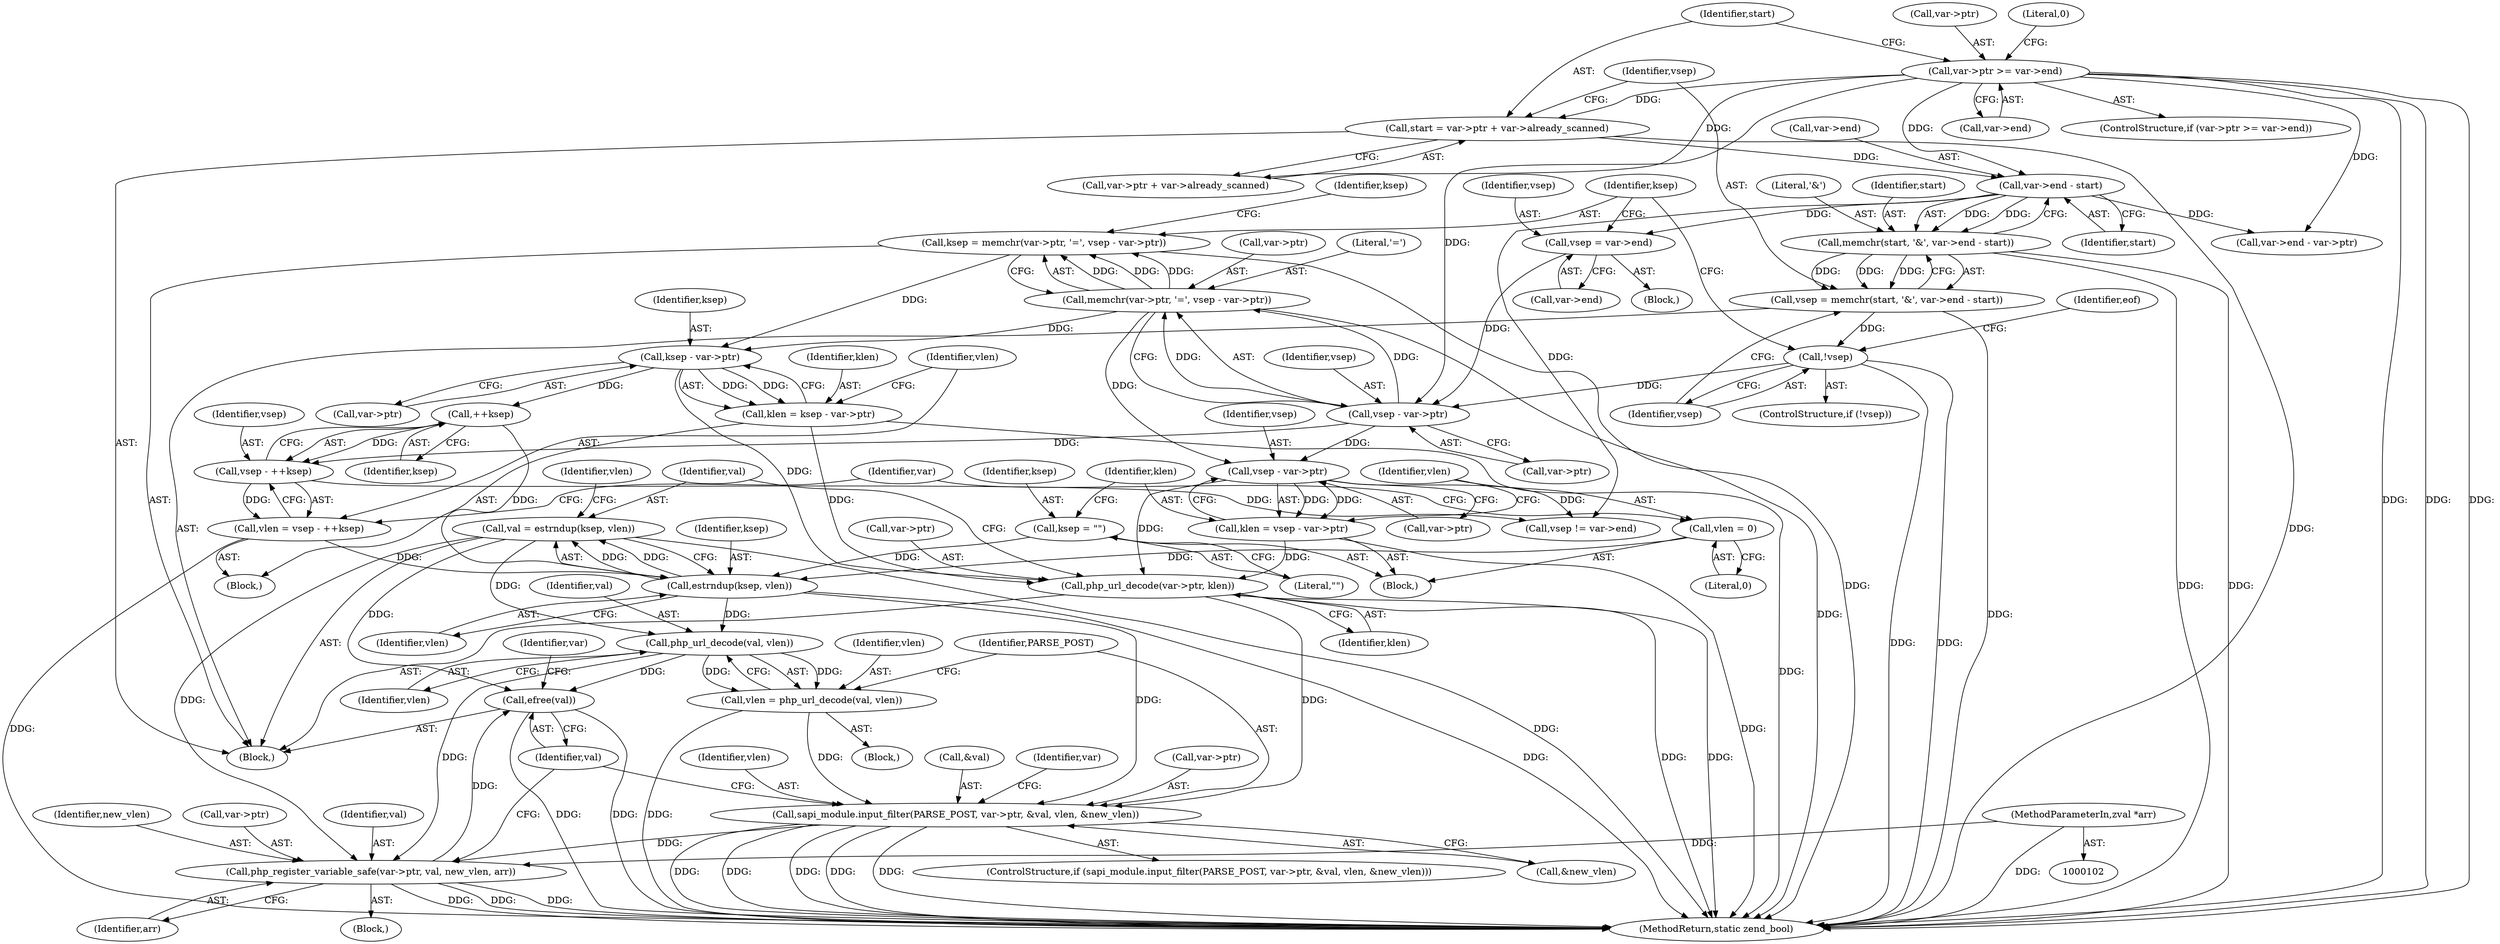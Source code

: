 digraph "0_php-src_a15bffd105ac28fd0dd9b596632dbf035238fda3@API" {
"1000256" [label="(Call,efree(val))"];
"1000224" [label="(Call,val = estrndup(ksep, vlen))"];
"1000226" [label="(Call,estrndup(ksep, vlen))"];
"1000202" [label="(Call,++ksep)"];
"1000193" [label="(Call,ksep - var->ptr)"];
"1000172" [label="(Call,ksep = memchr(var->ptr, '=', vsep - var->ptr))"];
"1000174" [label="(Call,memchr(var->ptr, '=', vsep - var->ptr))"];
"1000179" [label="(Call,vsep - var->ptr)"];
"1000167" [label="(Call,vsep = var->end)"];
"1000139" [label="(Call,var->end - start)"];
"1000115" [label="(Call,var->ptr >= var->end)"];
"1000125" [label="(Call,start = var->ptr + var->already_scanned)"];
"1000145" [label="(Call,!vsep)"];
"1000134" [label="(Call,vsep = memchr(start, '&', var->end - start))"];
"1000136" [label="(Call,memchr(start, '&', var->end - start))"];
"1000206" [label="(Call,ksep = \"\")"];
"1000216" [label="(Call,vlen = 0)"];
"1000198" [label="(Call,vlen = vsep - ++ksep)"];
"1000200" [label="(Call,vsep - ++ksep)"];
"1000249" [label="(Call,php_register_variable_safe(var->ptr, val, new_vlen, arr))"];
"1000238" [label="(Call,sapi_module.input_filter(PARSE_POST, var->ptr, &val, vlen, &new_vlen))"];
"1000219" [label="(Call,php_url_decode(var->ptr, klen))"];
"1000211" [label="(Call,vsep - var->ptr)"];
"1000209" [label="(Call,klen = vsep - var->ptr)"];
"1000191" [label="(Call,klen = ksep - var->ptr)"];
"1000232" [label="(Call,vlen = php_url_decode(val, vlen))"];
"1000234" [label="(Call,php_url_decode(val, vlen))"];
"1000103" [label="(MethodParameterIn,zval *arr)"];
"1000227" [label="(Identifier,ksep)"];
"1000193" [label="(Call,ksep - var->ptr)"];
"1000202" [label="(Call,++ksep)"];
"1000156" [label="(Call,var->end - var->ptr)"];
"1000233" [label="(Identifier,vlen)"];
"1000254" [label="(Identifier,new_vlen)"];
"1000243" [label="(Call,&val)"];
"1000194" [label="(Identifier,ksep)"];
"1000210" [label="(Identifier,klen)"];
"1000218" [label="(Literal,0)"];
"1000223" [label="(Identifier,klen)"];
"1000212" [label="(Identifier,vsep)"];
"1000139" [label="(Call,var->end - start)"];
"1000255" [label="(Identifier,arr)"];
"1000186" [label="(Block,)"];
"1000260" [label="(Identifier,var)"];
"1000221" [label="(Identifier,var)"];
"1000200" [label="(Call,vsep - ++ksep)"];
"1000106" [label="(Block,)"];
"1000138" [label="(Literal,'&')"];
"1000225" [label="(Identifier,val)"];
"1000140" [label="(Call,var->end)"];
"1000172" [label="(Call,ksep = memchr(var->ptr, '=', vsep - var->ptr))"];
"1000103" [label="(MethodParameterIn,zval *arr)"];
"1000203" [label="(Identifier,ksep)"];
"1000251" [label="(Identifier,var)"];
"1000168" [label="(Identifier,vsep)"];
"1000181" [label="(Call,var->ptr)"];
"1000217" [label="(Identifier,vlen)"];
"1000248" [label="(Block,)"];
"1000174" [label="(Call,memchr(var->ptr, '=', vsep - var->ptr))"];
"1000137" [label="(Identifier,start)"];
"1000234" [label="(Call,php_url_decode(val, vlen))"];
"1000124" [label="(Literal,0)"];
"1000146" [label="(Identifier,vsep)"];
"1000198" [label="(Call,vlen = vsep - ++ksep)"];
"1000213" [label="(Call,var->ptr)"];
"1000224" [label="(Call,val = estrndup(ksep, vlen))"];
"1000127" [label="(Call,var->ptr + var->already_scanned)"];
"1000175" [label="(Call,var->ptr)"];
"1000178" [label="(Literal,'=')"];
"1000228" [label="(Identifier,vlen)"];
"1000143" [label="(Identifier,start)"];
"1000115" [label="(Call,var->ptr >= var->end)"];
"1000166" [label="(Block,)"];
"1000173" [label="(Identifier,ksep)"];
"1000134" [label="(Call,vsep = memchr(start, '&', var->end - start))"];
"1000169" [label="(Call,var->end)"];
"1000240" [label="(Call,var->ptr)"];
"1000236" [label="(Identifier,vlen)"];
"1000235" [label="(Identifier,val)"];
"1000144" [label="(ControlStructure,if (!vsep))"];
"1000150" [label="(Identifier,eof)"];
"1000126" [label="(Identifier,start)"];
"1000219" [label="(Call,php_url_decode(var->ptr, klen))"];
"1000192" [label="(Identifier,klen)"];
"1000195" [label="(Call,var->ptr)"];
"1000231" [label="(Block,)"];
"1000257" [label="(Identifier,val)"];
"1000245" [label="(Identifier,vlen)"];
"1000249" [label="(Call,php_register_variable_safe(var->ptr, val, new_vlen, arr))"];
"1000179" [label="(Call,vsep - var->ptr)"];
"1000256" [label="(Call,efree(val))"];
"1000226" [label="(Call,estrndup(ksep, vlen))"];
"1000237" [label="(ControlStructure,if (sapi_module.input_filter(PARSE_POST, var->ptr, &val, vlen, &new_vlen)))"];
"1000209" [label="(Call,klen = vsep - var->ptr)"];
"1000246" [label="(Call,&new_vlen)"];
"1000206" [label="(Call,ksep = \"\")"];
"1000145" [label="(Call,!vsep)"];
"1000135" [label="(Identifier,vsep)"];
"1000205" [label="(Block,)"];
"1000207" [label="(Identifier,ksep)"];
"1000185" [label="(Identifier,ksep)"];
"1000238" [label="(Call,sapi_module.input_filter(PARSE_POST, var->ptr, &val, vlen, &new_vlen))"];
"1000250" [label="(Call,var->ptr)"];
"1000211" [label="(Call,vsep - var->ptr)"];
"1000201" [label="(Identifier,vsep)"];
"1000253" [label="(Identifier,val)"];
"1000167" [label="(Call,vsep = var->end)"];
"1000208" [label="(Literal,\"\")"];
"1000180" [label="(Identifier,vsep)"];
"1000276" [label="(MethodReturn,static zend_bool)"];
"1000232" [label="(Call,vlen = php_url_decode(val, vlen))"];
"1000119" [label="(Call,var->end)"];
"1000216" [label="(Call,vlen = 0)"];
"1000125" [label="(Call,start = var->ptr + var->already_scanned)"];
"1000114" [label="(ControlStructure,if (var->ptr >= var->end))"];
"1000264" [label="(Call,vsep != var->end)"];
"1000136" [label="(Call,memchr(start, '&', var->end - start))"];
"1000191" [label="(Call,klen = ksep - var->ptr)"];
"1000116" [label="(Call,var->ptr)"];
"1000220" [label="(Call,var->ptr)"];
"1000199" [label="(Identifier,vlen)"];
"1000230" [label="(Identifier,vlen)"];
"1000239" [label="(Identifier,PARSE_POST)"];
"1000256" -> "1000106"  [label="AST: "];
"1000256" -> "1000257"  [label="CFG: "];
"1000257" -> "1000256"  [label="AST: "];
"1000260" -> "1000256"  [label="CFG: "];
"1000256" -> "1000276"  [label="DDG: "];
"1000256" -> "1000276"  [label="DDG: "];
"1000224" -> "1000256"  [label="DDG: "];
"1000249" -> "1000256"  [label="DDG: "];
"1000234" -> "1000256"  [label="DDG: "];
"1000224" -> "1000106"  [label="AST: "];
"1000224" -> "1000226"  [label="CFG: "];
"1000225" -> "1000224"  [label="AST: "];
"1000226" -> "1000224"  [label="AST: "];
"1000230" -> "1000224"  [label="CFG: "];
"1000224" -> "1000276"  [label="DDG: "];
"1000226" -> "1000224"  [label="DDG: "];
"1000226" -> "1000224"  [label="DDG: "];
"1000224" -> "1000234"  [label="DDG: "];
"1000224" -> "1000249"  [label="DDG: "];
"1000226" -> "1000228"  [label="CFG: "];
"1000227" -> "1000226"  [label="AST: "];
"1000228" -> "1000226"  [label="AST: "];
"1000226" -> "1000276"  [label="DDG: "];
"1000202" -> "1000226"  [label="DDG: "];
"1000206" -> "1000226"  [label="DDG: "];
"1000216" -> "1000226"  [label="DDG: "];
"1000198" -> "1000226"  [label="DDG: "];
"1000226" -> "1000234"  [label="DDG: "];
"1000226" -> "1000238"  [label="DDG: "];
"1000202" -> "1000200"  [label="AST: "];
"1000202" -> "1000203"  [label="CFG: "];
"1000203" -> "1000202"  [label="AST: "];
"1000200" -> "1000202"  [label="CFG: "];
"1000202" -> "1000200"  [label="DDG: "];
"1000193" -> "1000202"  [label="DDG: "];
"1000193" -> "1000191"  [label="AST: "];
"1000193" -> "1000195"  [label="CFG: "];
"1000194" -> "1000193"  [label="AST: "];
"1000195" -> "1000193"  [label="AST: "];
"1000191" -> "1000193"  [label="CFG: "];
"1000193" -> "1000191"  [label="DDG: "];
"1000193" -> "1000191"  [label="DDG: "];
"1000172" -> "1000193"  [label="DDG: "];
"1000174" -> "1000193"  [label="DDG: "];
"1000193" -> "1000219"  [label="DDG: "];
"1000172" -> "1000106"  [label="AST: "];
"1000172" -> "1000174"  [label="CFG: "];
"1000173" -> "1000172"  [label="AST: "];
"1000174" -> "1000172"  [label="AST: "];
"1000185" -> "1000172"  [label="CFG: "];
"1000172" -> "1000276"  [label="DDG: "];
"1000174" -> "1000172"  [label="DDG: "];
"1000174" -> "1000172"  [label="DDG: "];
"1000174" -> "1000172"  [label="DDG: "];
"1000174" -> "1000179"  [label="CFG: "];
"1000175" -> "1000174"  [label="AST: "];
"1000178" -> "1000174"  [label="AST: "];
"1000179" -> "1000174"  [label="AST: "];
"1000174" -> "1000276"  [label="DDG: "];
"1000179" -> "1000174"  [label="DDG: "];
"1000179" -> "1000174"  [label="DDG: "];
"1000174" -> "1000211"  [label="DDG: "];
"1000179" -> "1000181"  [label="CFG: "];
"1000180" -> "1000179"  [label="AST: "];
"1000181" -> "1000179"  [label="AST: "];
"1000167" -> "1000179"  [label="DDG: "];
"1000145" -> "1000179"  [label="DDG: "];
"1000115" -> "1000179"  [label="DDG: "];
"1000179" -> "1000200"  [label="DDG: "];
"1000179" -> "1000211"  [label="DDG: "];
"1000167" -> "1000166"  [label="AST: "];
"1000167" -> "1000169"  [label="CFG: "];
"1000168" -> "1000167"  [label="AST: "];
"1000169" -> "1000167"  [label="AST: "];
"1000173" -> "1000167"  [label="CFG: "];
"1000139" -> "1000167"  [label="DDG: "];
"1000139" -> "1000136"  [label="AST: "];
"1000139" -> "1000143"  [label="CFG: "];
"1000140" -> "1000139"  [label="AST: "];
"1000143" -> "1000139"  [label="AST: "];
"1000136" -> "1000139"  [label="CFG: "];
"1000139" -> "1000136"  [label="DDG: "];
"1000139" -> "1000136"  [label="DDG: "];
"1000115" -> "1000139"  [label="DDG: "];
"1000125" -> "1000139"  [label="DDG: "];
"1000139" -> "1000156"  [label="DDG: "];
"1000139" -> "1000264"  [label="DDG: "];
"1000115" -> "1000114"  [label="AST: "];
"1000115" -> "1000119"  [label="CFG: "];
"1000116" -> "1000115"  [label="AST: "];
"1000119" -> "1000115"  [label="AST: "];
"1000124" -> "1000115"  [label="CFG: "];
"1000126" -> "1000115"  [label="CFG: "];
"1000115" -> "1000276"  [label="DDG: "];
"1000115" -> "1000276"  [label="DDG: "];
"1000115" -> "1000276"  [label="DDG: "];
"1000115" -> "1000125"  [label="DDG: "];
"1000115" -> "1000127"  [label="DDG: "];
"1000115" -> "1000156"  [label="DDG: "];
"1000125" -> "1000106"  [label="AST: "];
"1000125" -> "1000127"  [label="CFG: "];
"1000126" -> "1000125"  [label="AST: "];
"1000127" -> "1000125"  [label="AST: "];
"1000135" -> "1000125"  [label="CFG: "];
"1000125" -> "1000276"  [label="DDG: "];
"1000145" -> "1000144"  [label="AST: "];
"1000145" -> "1000146"  [label="CFG: "];
"1000146" -> "1000145"  [label="AST: "];
"1000150" -> "1000145"  [label="CFG: "];
"1000173" -> "1000145"  [label="CFG: "];
"1000145" -> "1000276"  [label="DDG: "];
"1000145" -> "1000276"  [label="DDG: "];
"1000134" -> "1000145"  [label="DDG: "];
"1000134" -> "1000106"  [label="AST: "];
"1000134" -> "1000136"  [label="CFG: "];
"1000135" -> "1000134"  [label="AST: "];
"1000136" -> "1000134"  [label="AST: "];
"1000146" -> "1000134"  [label="CFG: "];
"1000134" -> "1000276"  [label="DDG: "];
"1000136" -> "1000134"  [label="DDG: "];
"1000136" -> "1000134"  [label="DDG: "];
"1000136" -> "1000134"  [label="DDG: "];
"1000137" -> "1000136"  [label="AST: "];
"1000138" -> "1000136"  [label="AST: "];
"1000136" -> "1000276"  [label="DDG: "];
"1000136" -> "1000276"  [label="DDG: "];
"1000206" -> "1000205"  [label="AST: "];
"1000206" -> "1000208"  [label="CFG: "];
"1000207" -> "1000206"  [label="AST: "];
"1000208" -> "1000206"  [label="AST: "];
"1000210" -> "1000206"  [label="CFG: "];
"1000216" -> "1000205"  [label="AST: "];
"1000216" -> "1000218"  [label="CFG: "];
"1000217" -> "1000216"  [label="AST: "];
"1000218" -> "1000216"  [label="AST: "];
"1000221" -> "1000216"  [label="CFG: "];
"1000198" -> "1000186"  [label="AST: "];
"1000198" -> "1000200"  [label="CFG: "];
"1000199" -> "1000198"  [label="AST: "];
"1000200" -> "1000198"  [label="AST: "];
"1000221" -> "1000198"  [label="CFG: "];
"1000198" -> "1000276"  [label="DDG: "];
"1000200" -> "1000198"  [label="DDG: "];
"1000201" -> "1000200"  [label="AST: "];
"1000200" -> "1000264"  [label="DDG: "];
"1000249" -> "1000248"  [label="AST: "];
"1000249" -> "1000255"  [label="CFG: "];
"1000250" -> "1000249"  [label="AST: "];
"1000253" -> "1000249"  [label="AST: "];
"1000254" -> "1000249"  [label="AST: "];
"1000255" -> "1000249"  [label="AST: "];
"1000257" -> "1000249"  [label="CFG: "];
"1000249" -> "1000276"  [label="DDG: "];
"1000249" -> "1000276"  [label="DDG: "];
"1000249" -> "1000276"  [label="DDG: "];
"1000238" -> "1000249"  [label="DDG: "];
"1000234" -> "1000249"  [label="DDG: "];
"1000103" -> "1000249"  [label="DDG: "];
"1000238" -> "1000237"  [label="AST: "];
"1000238" -> "1000246"  [label="CFG: "];
"1000239" -> "1000238"  [label="AST: "];
"1000240" -> "1000238"  [label="AST: "];
"1000243" -> "1000238"  [label="AST: "];
"1000245" -> "1000238"  [label="AST: "];
"1000246" -> "1000238"  [label="AST: "];
"1000251" -> "1000238"  [label="CFG: "];
"1000257" -> "1000238"  [label="CFG: "];
"1000238" -> "1000276"  [label="DDG: "];
"1000238" -> "1000276"  [label="DDG: "];
"1000238" -> "1000276"  [label="DDG: "];
"1000238" -> "1000276"  [label="DDG: "];
"1000238" -> "1000276"  [label="DDG: "];
"1000219" -> "1000238"  [label="DDG: "];
"1000232" -> "1000238"  [label="DDG: "];
"1000219" -> "1000106"  [label="AST: "];
"1000219" -> "1000223"  [label="CFG: "];
"1000220" -> "1000219"  [label="AST: "];
"1000223" -> "1000219"  [label="AST: "];
"1000225" -> "1000219"  [label="CFG: "];
"1000219" -> "1000276"  [label="DDG: "];
"1000219" -> "1000276"  [label="DDG: "];
"1000211" -> "1000219"  [label="DDG: "];
"1000209" -> "1000219"  [label="DDG: "];
"1000191" -> "1000219"  [label="DDG: "];
"1000211" -> "1000209"  [label="AST: "];
"1000211" -> "1000213"  [label="CFG: "];
"1000212" -> "1000211"  [label="AST: "];
"1000213" -> "1000211"  [label="AST: "];
"1000209" -> "1000211"  [label="CFG: "];
"1000211" -> "1000209"  [label="DDG: "];
"1000211" -> "1000209"  [label="DDG: "];
"1000211" -> "1000264"  [label="DDG: "];
"1000209" -> "1000205"  [label="AST: "];
"1000210" -> "1000209"  [label="AST: "];
"1000217" -> "1000209"  [label="CFG: "];
"1000209" -> "1000276"  [label="DDG: "];
"1000191" -> "1000186"  [label="AST: "];
"1000192" -> "1000191"  [label="AST: "];
"1000199" -> "1000191"  [label="CFG: "];
"1000191" -> "1000276"  [label="DDG: "];
"1000232" -> "1000231"  [label="AST: "];
"1000232" -> "1000234"  [label="CFG: "];
"1000233" -> "1000232"  [label="AST: "];
"1000234" -> "1000232"  [label="AST: "];
"1000239" -> "1000232"  [label="CFG: "];
"1000232" -> "1000276"  [label="DDG: "];
"1000234" -> "1000232"  [label="DDG: "];
"1000234" -> "1000232"  [label="DDG: "];
"1000234" -> "1000236"  [label="CFG: "];
"1000235" -> "1000234"  [label="AST: "];
"1000236" -> "1000234"  [label="AST: "];
"1000103" -> "1000102"  [label="AST: "];
"1000103" -> "1000276"  [label="DDG: "];
}
